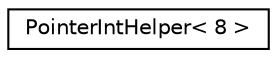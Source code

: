 digraph "Graphical Class Hierarchy"
{
  edge [fontname="Helvetica",fontsize="10",labelfontname="Helvetica",labelfontsize="10"];
  node [fontname="Helvetica",fontsize="10",shape=record];
  rankdir="LR";
  Node0 [label="PointerIntHelper\< 8 \>",height=0.2,width=0.4,color="black", fillcolor="white", style="filled",URL="$struct_pointer_int_helper_3_018_01_4.html"];
}
